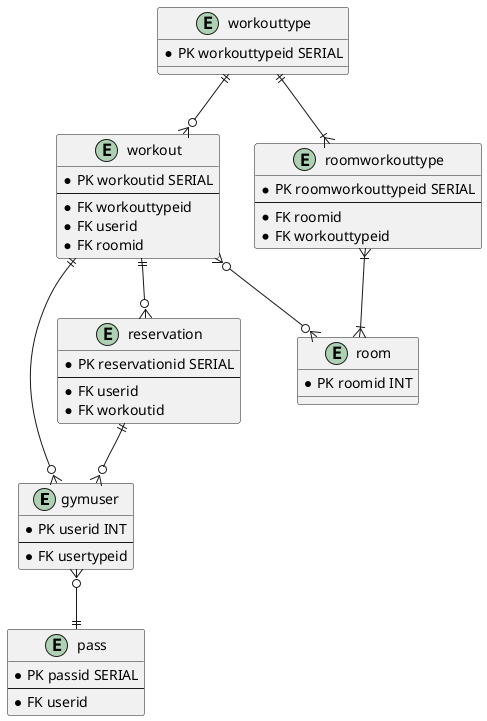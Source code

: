@startuml

/'Entity usertype{
* PK usertypeid SERIAL
}'/

entity gymuser{
* PK userid INT
--
* FK usertypeid
}

entity workouttype{
* PK workouttypeid SERIAL
}

entity workout{
* PK workoutid SERIAL
--
* FK workouttypeid
* FK userid
* FK roomid
}

entity pass{
* PK passid SERIAL
--
* FK userid
}

entity reservation{
* PK reservationid SERIAL
--
* FK userid
* FK workoutid
}

entity room{
* PK roomid INT
}

entity roomworkouttype{
* PK roomworkouttypeid SERIAL
--
* FK roomid
* FK workouttypeid
}

'gymuser}o==||usertype
workouttype||==o{workout
workout||==o{gymuser
workout||==o{reservation
workout}o==o{room
reservation||==o{gymuser
gymuser}o==||pass

roomworkouttype}|==|{room

workouttype||==|{roomworkouttype







@enduml